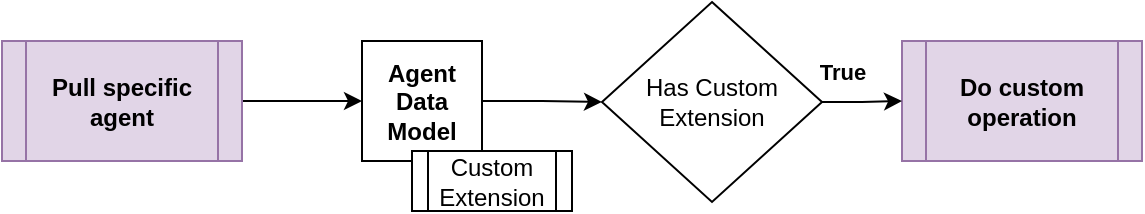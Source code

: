 <mxfile version="25.0.3">
  <diagram name="Page-1" id="VPyLnDZYjEddfBFz_txx">
    <mxGraphModel dx="3305" dy="2360" grid="1" gridSize="10" guides="1" tooltips="1" connect="1" arrows="1" fold="1" page="1" pageScale="1" pageWidth="850" pageHeight="1100" math="0" shadow="0">
      <root>
        <mxCell id="0" />
        <mxCell id="1" parent="0" />
        <mxCell id="vQHX_N-fi60YjF3iRPWU-50" style="edgeStyle=orthogonalEdgeStyle;rounded=0;orthogonalLoop=1;jettySize=auto;html=1;entryX=0;entryY=0.5;entryDx=0;entryDy=0;" edge="1" parent="1" source="vQHX_N-fi60YjF3iRPWU-21" target="vQHX_N-fi60YjF3iRPWU-43">
          <mxGeometry relative="1" as="geometry" />
        </mxCell>
        <mxCell id="vQHX_N-fi60YjF3iRPWU-21" value="Pull specific agent" style="shape=process;whiteSpace=wrap;html=1;backgroundOutline=1;fontStyle=1;fillColor=#e1d5e7;strokeColor=#9673a6;" vertex="1" parent="1">
          <mxGeometry x="-670" y="-325.5" width="120" height="60" as="geometry" />
        </mxCell>
        <mxCell id="vQHX_N-fi60YjF3iRPWU-51" style="edgeStyle=orthogonalEdgeStyle;rounded=0;orthogonalLoop=1;jettySize=auto;html=1;" edge="1" parent="1" source="vQHX_N-fi60YjF3iRPWU-43" target="vQHX_N-fi60YjF3iRPWU-47">
          <mxGeometry relative="1" as="geometry" />
        </mxCell>
        <mxCell id="vQHX_N-fi60YjF3iRPWU-43" value="Agent Data Model" style="whiteSpace=wrap;html=1;aspect=fixed;fontStyle=1" vertex="1" parent="1">
          <mxGeometry x="-490" y="-325.5" width="60" height="60" as="geometry" />
        </mxCell>
        <mxCell id="vQHX_N-fi60YjF3iRPWU-44" value="Custom Extension" style="shape=process;whiteSpace=wrap;html=1;backgroundOutline=1;" vertex="1" parent="1">
          <mxGeometry x="-465" y="-270.5" width="80" height="30" as="geometry" />
        </mxCell>
        <mxCell id="vQHX_N-fi60YjF3iRPWU-45" value="Do custom operation" style="shape=process;whiteSpace=wrap;html=1;backgroundOutline=1;fontStyle=1;fillColor=#e1d5e7;strokeColor=#9673a6;" vertex="1" parent="1">
          <mxGeometry x="-220" y="-325.5" width="120" height="60" as="geometry" />
        </mxCell>
        <mxCell id="vQHX_N-fi60YjF3iRPWU-49" value="True" style="edgeStyle=orthogonalEdgeStyle;rounded=0;orthogonalLoop=1;jettySize=auto;html=1;entryX=0;entryY=0.5;entryDx=0;entryDy=0;fontStyle=1" edge="1" parent="1" source="vQHX_N-fi60YjF3iRPWU-47" target="vQHX_N-fi60YjF3iRPWU-45">
          <mxGeometry x="-0.506" y="15" relative="1" as="geometry">
            <mxPoint as="offset" />
          </mxGeometry>
        </mxCell>
        <mxCell id="vQHX_N-fi60YjF3iRPWU-47" value="Has Custom Extension" style="rhombus;whiteSpace=wrap;html=1;" vertex="1" parent="1">
          <mxGeometry x="-370" y="-345" width="110" height="100" as="geometry" />
        </mxCell>
      </root>
    </mxGraphModel>
  </diagram>
</mxfile>
